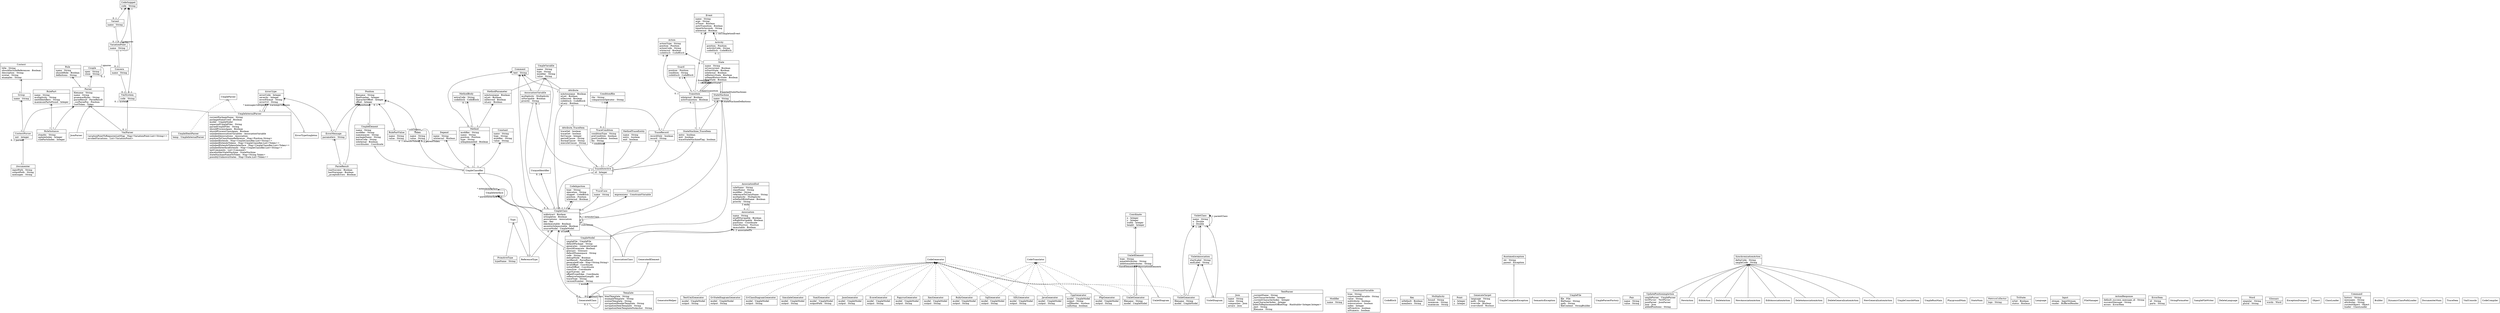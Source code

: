 // Code generated by Umple

digraph "DiagramMaster" {
  size="80,10"
  rankdir="BT"
  node [shape=record; href="javascript:Action.selectClass(\"\N\");"];

  // Class: Documenter
  Documenter [shape=record, label="{Documenter|inputPath\ :\ String\l\
outputPath\ :\ String\l\
messages\ :\ String\l}",
   tooltip="class Documenter
"];

  // Class: Content
  Content [shape=record, label="{Content|title\ :\ String\l\
shouldIncludeReferences\ :\ Boolean\l\
description\ :\ String\l\
syntax\ :\ String\l\
examples\ :\ String\l}",
   tooltip="class Content
"];

  // Class: Group
  Group [shape=record, label="{Group|name\ :\ String\l}",
   tooltip="class Group
"];

  // Class: Parser
  Parser [shape=record, label="{Parser|filename\ :\ String\l\
name\ :\ String\l\
grammarRules\ :\ String\l\
parseResult\ :\ ParseResult\l\
_curParsePos\ :\ Position\l\
rootToken\ :\ Token\l}",
   tooltip="class Parser
* Parses an Umple file (.ump) based on grammar rules.
 
 As parsing is going on \"tokens\" will be created and linked together in a hierarchy fashion based on what was parsed.
"];

  // Class: ContentParser
  ContentParser [shape=record, label="{ContentParser|init\ :\ Integer\l}",
   tooltip="class ContentParser
"];
  ContentParser -> Parser [arrowhead="empty"; samehead="gen"];


  // Class: Template
  Template [shape=record, label="{Template|htmlTemplate\ :\ String\l\
exampleTemplate\ :\ String\l\
syntaxTemplate\ :\ String\l\
navigationHeaderTemplate\ :\ String\l\
navigationItemTemplate\ :\ String\l\
navigationItemTemplateNoAnchor\ :\ String\l}",
   tooltip="class Template
"];

  // Class: GeneratorHelper
  GeneratorHelper [shape=record, label="{GeneratorHelper}",
   tooltip="class GeneratorHelper
"];

  // Class: EcoreGenerator
  EcoreGenerator [shape=record, label="{EcoreGenerator|model\ :\ UmpleModel\l\
output\ :\ String\l}",
   tooltip="class EcoreGenerator
"];
  EcoreGenerator -> CodeGenerator [arrowhead="empty"; samehead="gen"; style=dashed];


  // Class: PapyrusGenerator
  PapyrusGenerator [shape=record, label="{PapyrusGenerator|model\ :\ UmpleModel\l\
output\ :\ String\l}",
   tooltip="class PapyrusGenerator
"];
  PapyrusGenerator -> CodeGenerator [arrowhead="empty"; samehead="gen"; style=dashed];


  // Class: XmiGenerator
  XmiGenerator [shape=record, label="{XmiGenerator|model\ :\ UmpleModel\l\
output\ :\ String\l}",
   tooltip="class XmiGenerator
"];
  XmiGenerator -> CodeGenerator [arrowhead="empty"; samehead="gen"; style=dashed];


  // Class: TextUmlGenerator
  TextUmlGenerator [shape=record, label="{TextUmlGenerator|model\ :\ UmpleModel\l\
output\ :\ String\l}",
   tooltip="class TextUmlGenerator
"];
  TextUmlGenerator -> CodeGenerator [arrowhead="empty"; samehead="gen"; style=dashed];


  // Class: GvStateDiagramGenerator
  GvStateDiagramGenerator [shape=record, label="{GvStateDiagramGenerator|model\ :\ UmpleModel\l\
output\ :\ String\l}",
   tooltip="class GvStateDiagramGenerator
"];
  GvStateDiagramGenerator -> CodeGenerator [arrowhead="empty"; samehead="gen"; style=dashed];


  // Class: GvClassDiagramGenerator
  GvClassDiagramGenerator [shape=record, label="{GvClassDiagramGenerator|model\ :\ UmpleModel\l\
output\ :\ String\l}",
   tooltip="class GvClassDiagramGenerator
"];
  GvClassDiagramGenerator -> CodeGenerator [arrowhead="empty"; samehead="gen"; style=dashed];


  // Class: SimulateGenerator
  SimulateGenerator [shape=record, label="{SimulateGenerator|model\ :\ UmpleModel\l\
output\ :\ String\l}",
   tooltip="class SimulateGenerator
"];
  SimulateGenerator -> CodeGenerator [arrowhead="empty"; samehead="gen"; style=dashed];


  // Class: YumlGenerator
  YumlGenerator [shape=record, label="{YumlGenerator|model\ :\ UmpleModel\l\
outputPath\ :\ String\l}",
   tooltip="class YumlGenerator
"];
  YumlGenerator -> CodeGenerator [arrowhead="empty"; samehead="gen"; style=dashed];


  // Class: JsonGenerator
  JsonGenerator [shape=record, label="{JsonGenerator|model\ :\ UmpleModel\l\
output\ :\ String\l}",
   tooltip="class JsonGenerator
"];
  JsonGenerator -> CodeGenerator [arrowhead="empty"; samehead="gen"; style=dashed];


  // Class: JavaGenerator
  JavaGenerator [shape=record, label="{JavaGenerator|model\ :\ UmpleModel\l\
output\ :\ String\l}",
   tooltip="class JavaGenerator
"];
  JavaGenerator -> CodeGenerator [arrowhead="empty"; samehead="gen"; style=dashed];

  JavaGenerator -> CodeTranslator [arrowhead="empty"; samehead="gen"; style=dashed];


  // Class: CppGenerator
  CppGenerator [shape=record, label="{CppGenerator|model\ :\ UmpleModel\l\
output\ :\ String\l\
callHeader\ :\ boolean\l\
callLttng\ :\ boolean\l}",
   tooltip="class CppGenerator
"];
  CppGenerator -> CodeGenerator [arrowhead="empty"; samehead="gen"; style=dashed];

  CppGenerator -> CodeTranslator [arrowhead="empty"; samehead="gen"; style=dashed];


  // Class: PhpGenerator
  PhpGenerator [shape=record, label="{PhpGenerator|model\ :\ UmpleModel\l\
output\ :\ String\l}",
   tooltip="class PhpGenerator
"];
  PhpGenerator -> CodeGenerator [arrowhead="empty"; samehead="gen"; style=dashed];

  PhpGenerator -> CodeTranslator [arrowhead="empty"; samehead="gen"; style=dashed];


  // Class: RubyGenerator
  RubyGenerator [shape=record, label="{RubyGenerator|model\ :\ UmpleModel\l\
output\ :\ String\l}",
   tooltip="class RubyGenerator
"];
  RubyGenerator -> CodeGenerator [arrowhead="empty"; samehead="gen"; style=dashed];

  RubyGenerator -> CodeTranslator [arrowhead="empty"; samehead="gen"; style=dashed];


  // Class: SqlGenerator
  SqlGenerator [shape=record, label="{SqlGenerator|model\ :\ UmpleModel\l\
output\ :\ String\l}",
   tooltip="class SqlGenerator
"];
  SqlGenerator -> CodeGenerator [arrowhead="empty"; samehead="gen"; style=dashed];

  SqlGenerator -> CodeTranslator [arrowhead="empty"; samehead="gen"; style=dashed];


  // Class: SDLGenerator
  SDLGenerator [shape=record, label="{SDLGenerator|model\ :\ UmpleModel\l\
output\ :\ String\l}",
   tooltip="class SDLGenerator
"];
  SDLGenerator -> CodeGenerator [arrowhead="empty"; samehead="gen"; style=dashed];

  SDLGenerator -> CodeTranslator [arrowhead="empty"; samehead="gen"; style=dashed];


  // Class: JsonParser
  JsonParser [shape=record, label="{JsonParser}",
   tooltip="class JsonParser
"];
  JsonParser -> Parser [arrowhead="empty"; samehead="gen"];


  // Class: Json
  Json [shape=record, label="{Json|name\ :\ String\l\
value\ :\ String\l\
composites\ :\ Json\l\
arrays\ :\ Json\l}",
   tooltip="class Json
"];

  // Class: Couple
  Couple [shape=record, label="{Couple|open\ :\ String\l\
close\ :\ String\l}",
   tooltip="class Couple
"];

  // Class: ParseResult
  ParseResult [shape=record, label="{ParseResult|wasSuccess\ :\ Boolean\l\
hasWarnings\ :\ Boolean\l\
_acceptsErrors\ :\ Boolean\l}",
   tooltip="class ParseResult
* Represents the results of parsing, such as if it was successful, whether it had warnings, etc.
"];

  // Class: ErrorMessage
  ErrorMessage [shape=record, label="{ErrorMessage|parameters\ :\ String\l}",
   tooltip="class ErrorMessage
* Represents an error message, typically used with parsing.
"];

  // Class: ErrorType
  ErrorType [shape=record, label="{ErrorType|errorCode\ :\ Integer\l\
severity\ :\ Integer\l\
errorFormat\ :\ String\l\
errorUrl\ :\ String\l}",
   tooltip="class ErrorType
* Represents an error type, which contains an error code, the severity of the error, etc.
"];

  // Class: ErrorTypeSingleton
  ErrorTypeSingleton [shape=record, label="{ErrorTypeSingleton}",
   tooltip="class ErrorTypeSingleton
"];

  // Class: Token
  Token [shape=record, label="{Token|name\ :\ String\l\
value\ :\ String\l}",
   tooltip="class Token
* Fundamental to all parsing, used in conjunction with rules and their definitions.  As parsing is taking place
 these will indicate what is currently being looked for (such as a class definition or attribute) and helps to keep
 track of the positions that the input parser parsed things at.
"];

  // Class: Position
  Position [shape=record, label="{Position|filename\ :\ String\l\
lineNumber\ :\ Integer\l\
characterOffset\ :\ Integer\l\
offset\ :\ Integer\l}",
   tooltip="class Position
* Used to indicate the coordinates of a position when parsing.  This is done by keeping track of the
 filename, the line number and the corresponding offset on that line number.
"];

  // Class: Rule
  Rule [shape=record, label="{Rule|name\ :\ String\l\
shouldHide\ :\ Boolean\l\
definitions\ :\ String\l}",
   tooltip="class Rule
* Represents a rule, which has a name and contains definitions that describe it.
 
 Examples of this are a class definition.
"];

  // Class: RulePartValue
  RulePartValue [shape=record, label="{RulePartValue|name\ :\ String\l\
value\ :\ String\l}",
   tooltip="class RulePartValue
"];

  // Class: RulePart
  RulePart [shape=record, label="{RulePart|name\ :\ String\l\
multiplicity\ :\ String\l\
nextIdentifiers\ :\ String\l\
maximumPartsFound\ :\ Integer\l}",
   tooltip="class RulePart
"];

  // Class: RuleInstance
  RuleInstance [shape=record, label="{RuleInstance|stopAts\ :\ String\l\
updateIndex\ :\ Integer\l\
rulePartsIndex\ :\ Integer\l}",
   tooltip="class RuleInstance
"];

  // Class: StateMachine
  StateMachine [shape=record, label="{StateMachine|name\ :\ String\l}",
   tooltip="class StateMachine
"];

  // Class: State
  State [shape=record, label="{State|name\ :\ String\l\
isConcurrent\ :\ Boolean\l\
isStartState\ :\ Boolean\l\
isInternal\ :\ Boolean\l\
isHistoryState\ :\ Boolean\l\
isDeepHistoryState\ :\ Boolean\l\
finalState\ :\ Boolean\l}",
   tooltip="class State
"];

  // Class: Activity
  Activity [shape=record, label="{Activity|position\ :\ Position\l\
activityCode\ :\ String\l\
codeblock\ :\ CodeBlock\l}",
   tooltip="class Activity
"];

  // Class: Transition
  Transition [shape=record, label="{Transition|isInternal\ :\ Boolean\l\
autoTransition\ :\ Boolean\l}",
   tooltip="class Transition
"];

  // Class: Action
  Action [shape=record, label="{Action|actionType\ :\ String\l\
position\ :\ Position\l\
actionCode\ :\ String\l\
isInternal\ :\ Boolean\l\
codeblock\ :\ CodeBlock\l}",
   tooltip="class Action
"];

  // Class: Event
  Event [shape=record, label="{Event|name\ :\ String\l\
args\ :\ String\l\
isTimer\ :\ Boolean\l\
autoTransition\ :\ Boolean\l\
timerInSeconds\ :\ String\l\
isInternal\ :\ Boolean\l}",
   tooltip="class Event
"];

  // Class: Guard
  Guard [shape=record, label="{Guard|position\ :\ Position\l\
condition\ :\ String\l\
codeblock\ :\ CodeBlock\l}",
   tooltip="class Guard
"];

  // Class: TextParser
  TextParser [shape=record, label="{TextParser|_currentName\ :\ String\l\
_lastCharacterIndex\ :\ Integer\l\
_currentCharacterIndex\ :\ Integer\l\
_maxCharacterIndex\ :\ Integer\l\
indexToReplacementOffsetMap\ :\ Hashtable&lt;Integer,Integer&gt;\l\
_text\ :\ String\l\
_filename\ :\ String\l}",
   tooltip="class TextParser
* Parses textual input and used in conjunction with the umple parser and internal parser to tokenize the contents of a file such
 as an Umple file.
"];

  // Class: UmletGenerator
  UmletGenerator [shape=record, label="{UmletGenerator|filename\ :\ String\l\
model\ :\ UmpleModel\l}",
   tooltip="class UmletGenerator
"];
  UmletGenerator -> CodeGenerator [arrowhead="empty"; samehead="gen"; style=dashed];


  // Class: UmletDiagram
  UmletDiagram [shape=record, label="{UmletDiagram}",
   tooltip="class UmletDiagram
"];

  // Class: UmletElement
  UmletElement [shape=record, label="{UmletElement|type\ :\ String\l\
panelAttributes\ :\ String\l\
additionalAttributes\ :\ String\l}",
   tooltip="class UmletElement
"];

  // Class: UmpleModel
  UmpleModel [shape=record, label="{UmpleModel|umpleFile\ :\ UmpleFile\l\
defaultPackage\ :\ String\l\
generates\ :\ GenerateTarget\l\
shouldGenerate\ :\ Boolean\l\
glossary\ :\ Glossary\l\
defaultNamespace\ :\ String\l\
code\ :\ String\l\
debugMode\ :\ Boolean\l\
lastResult\ :\ ParseResult\l\
generatedCode\ :\ Map&lt;String,String&gt;\l\
levelOffset\ :\ Coordinate\l\
initialOffset\ :\ Coordinate\l\
classSize\ :\ Coordinate\l\
maxYLevels\ :\ int\l\
offsetFromEdge\ :\ Coordinate\l\
reflexiveSegmentLength\ :\ int\l\
traceType\ :\ String\l\
versionNumber\ :\ String\l}",
   tooltip="class UmpleModel
* The main meta-model of Umple.
 
 The model contains everything that was derived from an Umple file (.ump) when it was parsed such as 
 the classes, attributes, associations, methods, etc that were in it.
 
 Put another way, when an Umple file (.ump) is parsed an Umple model is populated with everything that was parsed from that file.
 
 Because of this it is absolutely critical to understand the model since it is basically the \"root\" of everything.
"];

  // Class: UmpleElement
  UmpleElement [shape=record, label="{UmpleElement|name\ :\ String\l\
modifier\ :\ String\l\
namespaces\ :\ String\l\
packageName\ :\ String\l\
extraCode\ :\ String\l\
isInternal\ :\ Boolean\l\
coordinates\ :\ Coordinate\l}",
   tooltip="class UmpleElement
* An element partaining to an entity with Umple.
"];

  // Class: Method
  Method [shape=record, label="{Method|modifier\ :\ String\l\
name\ :\ String\l\
position\ :\ Position\l\
type\ :\ String\l\
isImplemented\ :\ Boolean\l}",
   tooltip="class Method
* A method which recides inside an Umple Class.
"];

  // Class: Modifier
  Modifier [shape=record, label="{Modifier|name\ :\ String\l}",
   tooltip="class Modifier
"];

  // Class: MethodBody
  MethodBody [shape=record, label="{MethodBody|extraCode\ :\ String\l\
codeblock\ :\ CodeBlock\l}",
   tooltip="class MethodBody
* The contents of a method, such as the code within it.
"];

  // Class: Constant
  Constant [shape=record, label="{Constant|name\ :\ String\l\
type\ :\ String\l\
modifier\ :\ String\l\
value\ :\ String\l}",
   tooltip="class Constant
* Represents a constant.
"];

  // Class: UmpleVariable
  UmpleVariable [shape=record, label="{UmpleVariable|name\ :\ String\l\
type\ :\ String\l\
modifier\ :\ String\l\
value\ :\ String\l}",
   tooltip="class UmpleVariable
Superclass for tracking member variables in all target languages
TODO: Code smell because we have both an association variable and also an association
This class should go and instead AssociationEnd should be the member variable
"];

  // Class: UniqueIdentifier
  UniqueIdentifier [shape=record, label="{UniqueIdentifier}",
   tooltip="class UniqueIdentifier
"];
  UniqueIdentifier -> UmpleVariable [arrowhead="empty"; samehead="gen"];


  // Class: MethodParameter
  MethodParameter [shape=record, label="{MethodParameter|isAutounique\ :\ Boolean\l\
isList\ :\ Boolean\l\
isDerived\ :\ Boolean\l\
isLazy\ :\ Boolean\l}",
   tooltip="class MethodParameter
* Represents a parameter in a method and its various forms.
"];
  MethodParameter -> UmpleVariable [arrowhead="empty"; samehead="gen"];


  // Class: Type
  Type [shape=record, label="{Type}",
   tooltip="class Type
NOT used right now
Type is a simple string
"];

  // Class: PrimitiveType
  PrimitiveType [shape=record, label="{PrimitiveType|typeName\ :\ String\l}",
   tooltip="class PrimitiveType
NOT used right now
"];
  PrimitiveType -> Type [arrowhead="empty"; samehead="gen"];


  // Class: ReferenceType
  ReferenceType [shape=record, label="{ReferenceType}",
   tooltip="class ReferenceType
NOT used right now
"];
  ReferenceType -> Type [arrowhead="empty"; samehead="gen"];


  // Class: ConstraintVariable
  ConstraintVariable [shape=record, label="{ConstraintVariable|type\ :\ String\l\
constrainedVariable\ :\ String\l\
value\ :\ String\l\
isAttribute\ :\ boolean\l\
isAssociation\ :\ boolean\l\
index\ :\ Integer\l\
isPrimitive\ :\ boolean\l\
isNumeric\ :\ boolean\l}",
   tooltip="class ConstraintVariable
Under Development
"];

  // Class: Constraint
  Constraint [shape=record, label="{Constraint|expressions\ :\ ConstraintVariable\l}",
   tooltip="class Constraint
The Constraint object related to Umple Classes
"];

  // Class: CodeBlock
  CodeBlock [shape=record, label="{CodeBlock}",
   tooltip="class CodeBlock
"];

  // Class: CodeInjection
  CodeInjection [shape=record, label="{CodeInjection|type\ :\ String\l\
operation\ :\ String\l\
snippet\ :\ CodeBlock\l\
position\ :\ Position\l\
isInternal\ :\ Boolean\l}",
   tooltip="class CodeInjection
"];

  // Class: Key
  Key [shape=record, label="{Key|isDefault\ :\ Boolean\l\
members\ :\ String\l}",
   tooltip="class Key
"];

  // Class: UmpleClassifier
  UmpleClassifier [shape=record, label="{UmpleClassifier}",
   tooltip="class UmpleClassifier
* Represents an Umple classifier.
"];
  UmpleClassifier -> UmpleElement [arrowhead="empty"; samehead="gen"];


  // Class: UmpleInterface
  UmpleInterface [shape=record, label="{UmpleInterface}",
   tooltip="class UmpleInterface
* Represents an Umple interface.
"];
  UmpleInterface -> UmpleClassifier [arrowhead="empty"; samehead="gen"];


  // Class: UmpleClass
  UmpleClass [shape=record, label="{UmpleClass|isAbstract\ :\ Boolean\l\
isSingleton\ :\ Boolean\l\
associations\ :\ Association\l\
key\ :\ Key\l\
iAmImmutable\ :\ Boolean\l\
ancestorIsImmutable\ :\ Boolean\l\
sourceModel\ :\ UmpleModel\l}",
   tooltip="class UmpleClass
* Represents an Umple class which can contain attributes, associations and methods.
"];
  UmpleClass -> UmpleClassifier [arrowhead="empty"; samehead="gen"];


  // Class: Depend
  Depend [shape=record, label="{Depend|name\ :\ String\l\
isInternal\ :\ Boolean\l}",
   tooltip="class Depend
"];

  // Class: AssociationClass
  AssociationClass [shape=record, label="{AssociationClass}",
   tooltip="class AssociationClass
"];
  AssociationClass -> UmpleClass [arrowhead="empty"; samehead="gen"];


  // Class: Attribute
  Attribute [shape=record, label="{Attribute|isAutounique\ :\ Boolean\l\
isList\ :\ Boolean\l\
isDerived\ :\ Boolean\l\
codeblock\ :\ CodeBlock\l\
isLazy\ :\ Boolean\l}",
   tooltip="class Attribute
* Represents an attribute.
"];
  Attribute -> UmpleVariable [arrowhead="empty"; samehead="gen"];


  // Class: Association
  Association [shape=record, label="{Association|name\ :\ String\l\
isLeftNavigable\ :\ Boolean\l\
isRightNavigable\ :\ Boolean\l\
positions\ :\ Coordinate\l\
tokenPosition\ :\ Position\l\
immutable\ :\ Boolean\l}",
   tooltip="class Association
* Represents an association, typically between two Umple classes (1-1, 1-*, *-1, etc).
"];

  // Class: AssociationEnd
  AssociationEnd [shape=record, label="{AssociationEnd|roleName\ :\ String\l\
className\ :\ String\l\
modifier\ :\ String\l\
referenceToClassName\ :\ String\l\
multiplicity\ :\ Multiplicity\l\
isDefaultRoleName\ :\ Boolean\l\
priority\ :\ String\l}",
   tooltip="class AssociationEnd
TODO: Code smell referenceToClassName is a duplication, can access via the association
Create a derived attribute otherend (the other AssociationEnd)
"];

  // Class: AssociationVariable
  AssociationVariable [shape=record, label="{AssociationVariable|multiplicity\ :\ Multiplicity\l\
isNavigable\ :\ Boolean\l\
priority\ :\ String\l}",
   tooltip="class AssociationVariable
TODO: Code smell. Should be replaced by the 'otherEnd' of the AssociationEnd
"];
  AssociationVariable -> UmpleVariable [arrowhead="empty"; samehead="gen"];


  // Class: Multiplicity
  Multiplicity [shape=record, label="{Multiplicity|bound\ :\ String\l\
minimum\ :\ String\l\
maximum\ :\ String\l}",
   tooltip="class Multiplicity
TODO: extract derived attributes from Umple_Code.ump (getLowerBound etc.)
"];

  // Class: GeneratedElement
  GeneratedElement [shape=record, label="{GeneratedElement}",
   tooltip="class GeneratedElement
TODO: Code smell: This duplicates the structure of the class from UmpleClass
This is a problem for model-to-model transformations
Should be abolished
"];

  // Class: GeneratedClass
  GeneratedClass [shape=record, label="{GeneratedClass}",
   tooltip="class GeneratedClass
* Represents a class that is generated from an Umple class, such as a Java or Cpp class.
"];
  GeneratedClass -> GeneratedElement [arrowhead="empty"; samehead="gen"];


  // Class: Point
  Point [shape=record, label="{Point|x\ :\ Integer\l\
y\ :\ Integer\l}",
   tooltip="class Point
class GeneratedInterface
{
isA GeneratedElement;
//code = null;
* -> 1 UmpleModel model;
0..1 -> 1 UmpleInterface uInterface;
}
"];

  // Class: Coordinate
  Coordinate [shape=record, label="{Coordinate|x\ :\ Integer\l\
y\ :\ Integer\l\
width\ :\ Integer\l\
height\ :\ Integer\l}",
   tooltip="class Coordinate
"];

  // Class: Comment
  Comment [shape=record, label="{Comment|text\ :\ String\l}",
   tooltip="class Comment
* Represents a comment, such as those found around classes, methods, attributes and associations.
"];

  // Class: GenerateTarget
  GenerateTarget [shape=record, label="{GenerateTarget|language\ :\ String\l\
path\ :\ String\l\
override\ :\ Boolean\l\
overrideAll\ :\ Boolean\l}",
   tooltip="class GenerateTarget
* Represents the generation target, such as what the generated output language will be.
"];

  // Class: TraceCondition
  TraceCondition [shape=record, label="{TraceCondition|conditionType\ :\ String\l\
preCondition\ :\ boolean\l\
postCondition\ :\ boolean\l\
lhs\ :\ String\l}",
   tooltip="class TraceCondition
"];

  // Class: ConditionRhs
  ConditionRhs [shape=record, label="{ConditionRhs|rhs\ :\ String\l\
comparisonOperator\ :\ String\l}",
   tooltip="class ConditionRhs
"];

  // Class: TraceRecord
  TraceRecord [shape=record, label="{TraceRecord|recordOnly\ :\ boolean\l\
record\ :\ String\l}",
   tooltip="class TraceRecord
"];

  // Class: MethodTraceEntity
  MethodTraceEntity [shape=record, label="{MethodTraceEntity|name\ :\ String\l\
entry\ :\ boolean\l\
exit\ :\ boolean\l}",
   tooltip="class MethodTraceEntity
"];

  // Class: TraceDirective
  TraceDirective [shape=record, label="{TraceDirective|id\ :\ Integer\l}",
   tooltip="class TraceDirective
"];

  // Class: Attribute_TraceItem
  Attribute_TraceItem [shape=record, label="{Attribute_TraceItem|traceSet\ :\ boolean\l\
traceGet\ :\ boolean\l\
forClause\ :\ Integer\l\
periodClause\ :\ String\l\
duringClause\ :\ String\l\
executeClause\ :\ String\l}",
   tooltip="class Attribute_TraceItem
"];

  // Class: StateMachine_TraceItem
  StateMachine_TraceItem [shape=record, label="{StateMachine_TraceItem|entry\ :\ boolean\l\
exit\ :\ boolean\l\
traceStateMachineFlag\ :\ boolean\l}",
   tooltip="class StateMachine_TraceItem
"];

  // Class: TraceCase
  TraceCase [shape=record, label="{TraceCase|name\ :\ String\l}",
   tooltip="class TraceCase
"];

  // Class: RuntimeException
  RuntimeException [shape=record, label="{RuntimeException|str\ :\ String\l\
parent\ :\ Exception\l}",
   tooltip="class RuntimeException
"];

  // Class: UmpleCompilerException
  UmpleCompilerException [shape=record, label="{UmpleCompilerException}",
   tooltip="class UmpleCompilerException
"];
  UmpleCompilerException -> RuntimeException [arrowhead="empty"; samehead="gen"];


  // Class: SemanticException
  SemanticException [shape=record, label="{SemanticException}",
   tooltip="class SemanticException
"];

  // Class: UmpleFile
  UmpleFile [shape=record, label="{UmpleFile|file\ :\ File\l\
fileName\ :\ String\l\
path\ :\ String\l\
fileContent\ :\ StringBuilder\l}",
   tooltip="class UmpleFile
TODO: Users of this can most likely just use File, so this could be refactored out
"];

  // Class: UmpleParserFactory
  UmpleParserFactory [shape=record, label="{UmpleParserFactory}",
   tooltip="class UmpleParserFactory
"];

  // Class: UmpleInternalParser
  UmpleInternalParser [shape=record, label="{UmpleInternalParser|currentPackageName\ :\ String\l\
packageNameUsed\ :\ Boolean\l\
model\ :\ UmpleModel\l\
unparsedUmpleFiles\ :\ String\l\
parsedUmpleFiles\ :\ String\l\
shouldProcessAgain\ :\ Boolean\l\
shouldProcessClassAgain\ :\ Boolean\l\
unlinkedAssociationVariables\ :\ AssociationVariable\l\
unlinkedAssociations\ :\ Association\l\
positionToClassNameReference\ :\ Map&lt;Position,String&gt;\l\
unlinkedExtends\ :\ Map&lt;UmpleClassifier,List&lt;String&gt;&gt;\l\
unlinkedExtendsTokens\ :\ Map&lt;UmpleClassifier,List&lt;Token&gt;&gt;\l\
unlinkedExtendsTokensInterface\ :\ Map&lt;UmpleClassifier,List&lt;Token&gt;&gt;\l\
unlinkedInterfaceExtends\ :\ Map&lt;UmpleClassifier,List&lt;String&gt;&gt;\l\
lastComments\ :\ List&lt;Comment&gt;\l\
placeholderStateMachine\ :\ StateMachine\l\
stateMachineNameToToken\ :\ Map&lt;String,Token&gt;\l\
possiblyUnknownStates\ :\ Map&lt;State,List&lt;Token&gt;&gt;\l}",
   tooltip="class UmpleInternalParser
Copyright: All contributers to the Umple Project

This file is made available subject to the open source license found at:
http://umple.org/license
This is our internal parser implementation for the Umple language.  It uses
a generic Parser that can read an external EBNF grammar file, and then populate
an abstract syntax tree.

The work of the UmpleInternalParser is 

a) The grammar definition (defined externally in *.grammar files)
b) Analyzing the AST to populate an Umple meta model instance
c) Delegating to our code generator to produce the necessary artifacts (i.e. Java / PHP / Ruby code)

Please refer to UmpleInternalParser_Code.ump for implementation details.
@umplesource /Users/tcl/Documents/7--Research/2-CRuiSE/codebase/googleumple/umple/cruise.umple/src/UmpleInternalParser.ump 11
"];
  UmpleInternalParser -> Parser [arrowhead="empty"; samehead="gen"];

  UmpleInternalParser -> UmpleParser [arrowhead="empty"; samehead="gen"; style=dashed];


  // Class: Pair
  Pair [shape=record, label="{Pair|name\ :\ String\l\
value\ :\ String\l}",
   tooltip="class Pair
Simple name-value pair used in the Umple Parser
@umplesource /Users/tcl/Documents/7--Research/2-CRuiSE/codebase/googleumple/umple/cruise.umple/src/UmpleInternalParser.ump 52
"];

  // Class: UmpleXtextParser
  UmpleXtextParser [shape=record, label="{UmpleXtextParser|temp\ :\ UmpleInternalParser\l}",
   tooltip="class UmpleXtextParser
"];
  UmpleXtextParser -> UmpleParser [arrowhead="empty"; samehead="gen"; style=dashed];


  // Class: SynchronizationAction
  SynchronizationAction [shape=record, label="{SynchronizationAction|deltaCode\ :\ String\l\
umpleCode\ :\ String\l}",
   tooltip="class SynchronizationAction
"];

  // Class: UpdatePositioningAction
  UpdatePositioningAction [shape=record, label="{UpdatePositioningAction|umpleParser\ :\ UmpleParser\l\
textParser\ :\ TextParser\l\
jsonParser\ :\ JsonParser\l\
json\ :\ Json\l\
addedPositions\ :\ String\l}",
   tooltip="class UpdatePositioningAction
"];
  UpdatePositioningAction -> SynchronizationAction [arrowhead="empty"; samehead="gen"];


  // Class: NewAction
  NewAction [shape=record, label="{NewAction}",
   tooltip="class NewAction
"];
  NewAction -> SynchronizationAction [arrowhead="empty"; samehead="gen"];


  // Class: EditAction
  EditAction [shape=record, label="{EditAction}",
   tooltip="class EditAction
"];
  EditAction -> SynchronizationAction [arrowhead="empty"; samehead="gen"];


  // Class: DeleteAction
  DeleteAction [shape=record, label="{DeleteAction}",
   tooltip="class DeleteAction
"];
  DeleteAction -> SynchronizationAction [arrowhead="empty"; samehead="gen"];


  // Class: NewAssociationAction
  NewAssociationAction [shape=record, label="{NewAssociationAction}",
   tooltip="class NewAssociationAction
"];
  NewAssociationAction -> SynchronizationAction [arrowhead="empty"; samehead="gen"];


  // Class: EditAssociationAction
  EditAssociationAction [shape=record, label="{EditAssociationAction}",
   tooltip="class EditAssociationAction
"];
  EditAssociationAction -> SynchronizationAction [arrowhead="empty"; samehead="gen"];


  // Class: DeleteAssociationAction
  DeleteAssociationAction [shape=record, label="{DeleteAssociationAction}",
   tooltip="class DeleteAssociationAction
"];
  DeleteAssociationAction -> SynchronizationAction [arrowhead="empty"; samehead="gen"];


  // Class: DeleteGeneralizationAction
  DeleteGeneralizationAction [shape=record, label="{DeleteGeneralizationAction}",
   tooltip="class DeleteGeneralizationAction
"];
  DeleteGeneralizationAction -> SynchronizationAction [arrowhead="empty"; samehead="gen"];


  // Class: NewGeneralizationAction
  NewGeneralizationAction [shape=record, label="{NewGeneralizationAction}",
   tooltip="class NewGeneralizationAction
"];
  NewGeneralizationAction -> SynchronizationAction [arrowhead="empty"; samehead="gen"];


  // Class: VioletGenerator
  VioletGenerator [shape=record, label="{VioletGenerator|filename\ :\ String\l\
model\ :\ UmpleModel\l}",
   tooltip="class VioletGenerator
"];
  VioletGenerator -> CodeGenerator [arrowhead="empty"; samehead="gen"; style=dashed];


  // Class: VioletDiagram
  VioletDiagram [shape=record, label="{VioletDiagram}",
   tooltip="class VioletDiagram
"];

  // Class: VioletClass
  VioletClass [shape=record, label="{VioletClass|name\ :\ String\l\
x\ :\ Double\l\
y\ :\ Double\l}",
   tooltip="class VioletClass
"];

  // Class: VioletAssociation
  VioletAssociation [shape=record, label="{VioletAssociation|startLabel\ :\ String\l\
endLabel\ :\ String\l}",
   tooltip="class VioletAssociation
"];

  // Class: VmlSystem
  VmlSystem [shape=record, label="{VmlSystem|code\ :\ String\l}",
   tooltip="class VmlSystem
"];

  // Class: Concern
  Concern [shape=record, label="{Concern|name\ :\ String\l}",
   tooltip="class Concern
POSITION INFORMATION
"];

  // Class: VariationPoint
  VariationPoint [shape=record, label="{VariationPoint|name\ :\ String\l}",
   tooltip="class VariationPoint
"];

  // Class: Variant
  Variant [shape=record, label="{Variant|name\ :\ String\l}",
   tooltip="class Variant
"];

  // Class: CodeSnippet
  CodeSnippet [shape=record, label="{CodeSnippet|code\ :\ String\l}",
   tooltip="class CodeSnippet
"];

  // Class: VmlParser
  VmlParser [shape=record, label="{VmlParser|variationPointToRequiresListMap\ :\ Map&lt;VariationPoint,List&lt;String&gt;&gt;\l\
invokedVariations\ :\ List&lt;VariationPoint&gt;\l}",
   tooltip="class VmlParser
"];
  VmlParser -> Parser [arrowhead="empty"; samehead="gen"];


  // Class: UmpleConsoleMain
  UmpleConsoleMain [shape=record, label="{UmpleConsoleMain}",
   tooltip="class UmpleConsoleMain
"];

  // Class: UmpleRunMain
  UmpleRunMain [shape=record, label="{UmpleRunMain}",
   tooltip="class UmpleRunMain
"];

  // Class: PlaygroundMain
  PlaygroundMain [shape=record, label="{PlaygroundMain}",
   tooltip="class PlaygroundMain
TODO: Code smell - rename?
Text to diagram merging tool used by UmpleOnline
"];

  // Class: StatsMain
  StatsMain [shape=record, label="{StatsMain}",
   tooltip="class StatsMain
"];

  // Class: MetricsCollector
  MetricsCollector [shape=record, label="{MetricsCollector|logs\ :\ String\l}",
   tooltip="class MetricsCollector
"];

  // Class: TriState
  TriState [shape=record, label="{TriState|isSet\ :\ Boolean\l\
status\ :\ Boolean\l}",
   tooltip="class TriState
"];

  // Class: Language
  Language [shape=record, label="{Language}",
   tooltip="class Language
"];

  // Class: Input
  Input [shape=record, label="{Input|stream\ :\ InputStream\l\
reader\ :\ BufferedReader\l}",
   tooltip="class Input
"];

  // Class: FileManager
  FileManager [shape=record, label="{FileManager}",
   tooltip="class FileManager
"];

  // Class: ActionResponse
  ActionResponse [shape=record, label="{ActionResponse|default_success_message_id\ :\ String\l\
successMessage\ :\ String\l\
errors\ :\ ErrorItem\l}",
   tooltip="class ActionResponse
"];

  // Class: ErrorItem
  ErrorItem [shape=record, label="{ErrorItem|id\ :\ String\l\
parts\ :\ String\l}",
   tooltip="class ErrorItem
"];

  // Class: StringFormatter
  StringFormatter [shape=record, label="{StringFormatter}",
   tooltip="class StringFormatter
"];

  // Class: SampleFileWriter
  SampleFileWriter [shape=record, label="{SampleFileWriter}",
   tooltip="class SampleFileWriter
"];

  // Class: DeleteLanguage
  DeleteLanguage [shape=record, label="{DeleteLanguage}",
   tooltip="class DeleteLanguage
"];

  // Class: Word
  Word [shape=record, label="{Word|singular\ :\ String\l\
plural\ :\ String\l}",
   tooltip="class Word
"];

  // Class: Glossary
  Glossary [shape=record, label="{Glossary|words\ :\ Word\l}",
   tooltip="class Glossary
"];

  // Class: ExceptionDumper
  ExceptionDumper [shape=record, label="{ExceptionDumper}",
   tooltip="class ExceptionDumper
"];

  // Class: Object
  Object [shape=record, label="{Object}",
   tooltip="class Object
"];

  // Class: ClassLoader
  ClassLoader [shape=record, label="{ClassLoader}",
   tooltip="class ClassLoader
"];

  // Class: Command
  Command [shape=record, label="{Command|history\ :\ String\l\
messages\ :\ String\l\
attributes\ :\ String\l\
currentObject\ :\ Object\l\
loader\ :\ ClassLoader\l}",
   tooltip="class Command
"];

  // Class: Builder
  Builder [shape=record, label="{Builder}",
   tooltip="class Builder
"];

  // Class: DynamicClassPathLoader
  DynamicClassPathLoader [shape=record, label="{DynamicClassPathLoader}",
   tooltip="class DynamicClassPathLoader
"];

  // Class: DocumenterMain
  DocumenterMain [shape=record, label="{DocumenterMain}",
   tooltip="class DocumenterMain
"];

  // Class: TraceItem
  TraceItem [shape=record, label="{TraceItem}",
   tooltip="class TraceItem
"];

  // Class: VmlConsole
  VmlConsole [shape=record, label="{VmlConsole}",
   tooltip="class VmlConsole
"];

  // Class: CodeCompiler
  CodeCompiler [shape=record, label="{CodeCompiler}",
   tooltip="class CodeCompiler
"];

  // All associations
  Documenter -> ContentParser [dir="forward", arrowhead="open", taillabel="1 ", headlabel="0..1 parser"];
  Group -> Content [dir="forward", arrowhead="open", taillabel="1 ", headlabel="* "];
  Parser -> Rule [dir="forward", arrowhead="open", taillabel="* ", headlabel="* "];
  Parser -> Couple [dir="forward", arrowhead="open", taillabel="* ", headlabel="* "];
  ContentParser -> Group [dir="forward", arrowhead="open", taillabel="1 ", headlabel="* "];
  Couple -> Couple [dir="none", taillabel="0..1 ", headlabel="* ignores"];
  ParseResult -> Position [dir="forward", arrowhead="open", taillabel="* ", headlabel="0..1 "];
  ParseResult -> ErrorMessage [dir="forward", arrowhead="open", taillabel="* ", headlabel="* "];
  ErrorMessage -> ErrorType [dir="forward", arrowhead="open", taillabel="* ", headlabel="1 "];
  ErrorMessage -> Position [dir="forward", arrowhead="open", taillabel="* ", headlabel="1 "];
  ErrorTypeSingleton -> ErrorType [dir="forward", arrowhead="open", taillabel="1 ", headlabel="* "];
  Token -> Token [dir="none", taillabel="0..1 parentToken", headlabel="* subTokens"];
  Token -> Position [dir="forward", arrowhead="open", taillabel="* ", headlabel="0..1 "];
  RulePartValue -> Position [dir="forward", arrowhead="open", taillabel="* ", headlabel="0..1 "];
  RuleInstance -> RulePart [dir="forward", arrowhead="open", taillabel="* ", headlabel="* "];
  RuleInstance -> Parser [dir="forward", arrowhead="open", taillabel="* ", headlabel="1 "];
  StateMachine -> UmpleClass [dir="none", taillabel="* ", headlabel="0..1 "];
  StateMachine -> State [dir="none", taillabel="* nestedStateMachines", headlabel="0..1 parentState"];
  State -> Activity [dir="none", taillabel="1 ", headlabel="0..1 "];
  State -> Action [dir="forward", arrowhead="open", taillabel="0..1 ", headlabel="* "];
  State -> StateMachine [dir="none", taillabel="* ", headlabel="1 "];
  Activity -> Event [dir="forward", arrowhead="open", taillabel="* ", headlabel="0..1 onCompletionEvent"];
  Transition -> Event [dir="forward", arrowhead="open", taillabel="* ", headlabel="0..1 "];
  Transition -> State [dir="none", taillabel="* ", headlabel="1 fromState"];
  Transition -> State [dir="none", taillabel="* nextTransition", headlabel="1 nextState"];
  Transition -> Guard [dir="forward", arrowhead="open", taillabel="* ", headlabel="0..1 "];
  Transition -> Action [dir="forward", arrowhead="open", taillabel="0..1 ", headlabel="0..1 "];
  UmletGenerator -> UmletElement [dir="forward", arrowhead="open", taillabel="* ", headlabel="* classElements"];
  UmletGenerator -> UmletElement [dir="forward", arrowhead="open", taillabel="* ", headlabel="* associationElements"];
  UmletDiagram -> UmletElement [dir="none", taillabel="* ", headlabel="* "];
  UmletElement -> Coordinate [dir="forward", arrowhead="open", taillabel="* ", headlabel="1 "];
  UmpleModel -> Association [dir="forward", arrowhead="open", taillabel="1 ", headlabel="* "];
  UmpleModel -> UmpleClass [dir="forward", arrowhead="open", taillabel="1 ", headlabel="* "];
  UmpleModel -> StateMachine [dir="forward", arrowhead="open", taillabel="1 ", headlabel="* stateMachineDefinitions"];
  UmpleModel -> UmpleInterface [dir="forward", arrowhead="open", taillabel="1 ", headlabel="* "];
  UmpleElement -> Position [dir="forward", arrowhead="open", taillabel="1 ", headlabel="* positions"];
  Method -> MethodParameter [dir="forward", arrowhead="open", taillabel="1 ", headlabel="* "];
  Method -> MethodBody [dir="forward", arrowhead="open", taillabel="1 ", headlabel="0..1 "];
  Method -> Comment [dir="forward", arrowhead="open", taillabel="1 ", headlabel="* "];
  ReferenceType -> UmpleClass [dir="forward", arrowhead="open", taillabel="* ", headlabel="0..1 "];
  ReferenceType -> UmpleInterface [dir="forward", arrowhead="open", taillabel="* ", headlabel="0..1 "];
  CodeInjection -> UmpleClass [dir="forward", arrowhead="open", taillabel="* ", headlabel="1 "];
  UmpleClassifier -> Method [dir="forward", arrowhead="open", taillabel="1 ", headlabel="* "];
  UmpleClassifier -> Depend [dir="forward", arrowhead="open", taillabel="* ", headlabel="* "];
  UmpleClassifier -> Constant [dir="forward", arrowhead="open", taillabel="1 ", headlabel="* "];
  UmpleClassifier -> Token [dir="forward", arrowhead="open", taillabel="* ", headlabel="0..1 extendsToken"];
  UmpleInterface -> UmpleInterface [dir="forward", arrowhead="open", taillabel="* ", headlabel="* extendsInterface"];
  UmpleClass -> CodeInjection [dir="forward", arrowhead="open", taillabel="1 ", headlabel="* "];
  UmpleClass -> Constraint [dir="forward", arrowhead="open", taillabel="1 ", headlabel="* "];
  UmpleClass -> UmpleClass [dir="none", taillabel="* subclasses", headlabel="0..1 extendsClass"];
  UmpleClass -> UmpleInterface [dir="forward", arrowhead="open", taillabel="* ", headlabel="* parentInterface"];
  UmpleClass -> UniqueIdentifier [dir="forward", arrowhead="open", taillabel="1 ", headlabel="0..1 "];
  UmpleClass -> Attribute [dir="none", taillabel="1 ", headlabel="* "];
  UmpleClass -> AssociationVariable [dir="none", taillabel="0..1 ", headlabel="* "];
  UmpleClass -> Comment [dir="forward", arrowhead="open", taillabel="1 ", headlabel="* "];
  UmpleClass -> TraceDirective [dir="none", taillabel="0..1 ", headlabel="* "];
  UmpleClass -> TraceCase [dir="none", taillabel="0..1 ", headlabel="* "];
  AssociationClass -> Association [dir="forward", arrowhead="open", taillabel="1 ", headlabel="0..2 associatedTo"];
  Attribute -> Comment [dir="forward", arrowhead="open", taillabel="1 ", headlabel="* "];
  Association -> AssociationEnd [dir="none", taillabel="0..1 ", headlabel="2 ends"];
  AssociationVariable -> Comment [dir="forward", arrowhead="open", taillabel="1 ", headlabel="* "];
  GeneratedClass -> UmpleModel [dir="forward", arrowhead="open", taillabel="* ", headlabel="1 model"];
  GeneratedClass -> UmpleClass [dir="forward", arrowhead="open", taillabel="0..1 ", headlabel="1 uClass"];
  GeneratedClass -> GeneratedClass [dir="forward", arrowhead="open", taillabel="0..1 ", headlabel="0..1 parentClass"];
  TraceCondition -> ConditionRhs [dir="forward", arrowhead="open", taillabel="0..1 ", headlabel="1 rhs"];
  TraceRecord -> Attribute [dir="none", taillabel="* ", headlabel="* "];
  TraceRecord -> StateMachine [dir="none", taillabel="* ", headlabel="* "];
  TraceDirective -> Attribute_TraceItem [dir="none", taillabel="1 ", headlabel="* "];
  TraceDirective -> StateMachine_TraceItem [dir="none", taillabel="* ", headlabel="* "];
  TraceDirective -> MethodTraceEntity [dir="none", taillabel="* ", headlabel="* "];
  TraceDirective -> AssociationVariable [dir="none", taillabel="0..1 ", headlabel="0..1 "];
  TraceDirective -> TraceCondition [dir="forward", arrowhead="open", taillabel="1 ", headlabel="* condition"];
  TraceDirective -> TraceRecord [dir="none", taillabel="1 ", headlabel="0..1 "];
  Attribute_TraceItem -> Attribute [dir="none", taillabel="* ", headlabel="* "];
  StateMachine_TraceItem -> StateMachine [dir="none", taillabel="* ", headlabel="0..1 "];
  StateMachine_TraceItem -> Transition [dir="none", taillabel="* ", headlabel="0..1 "];
  TraceCase -> TraceDirective [dir="none", taillabel="* ", headlabel="* "];
  UmpleInternalParser -> ErrorType [dir="forward", arrowhead="open", taillabel="1 ", headlabel="* messagesToExpect"];
  UmpleInternalParser -> ErrorType [dir="forward", arrowhead="open", taillabel="1 ", headlabel="* warningsToIgnore"];
  VioletGenerator -> VioletClass [dir="forward", arrowhead="open", taillabel="* ", headlabel="* "];
  VioletGenerator -> VioletAssociation [dir="forward", arrowhead="open", taillabel="* ", headlabel="* "];
  VioletDiagram -> VioletClass [dir="forward", arrowhead="open", taillabel="1 ", headlabel="* "];
  VioletDiagram -> VioletAssociation [dir="forward", arrowhead="open", taillabel="1 ", headlabel="* "];
  VioletClass -> VioletClass [dir="forward", arrowhead="open", taillabel="* ", headlabel="0..1 parentClass"];
  VioletAssociation -> VioletClass [dir="forward", arrowhead="open", taillabel="* ", headlabel="1..2 "];
  VmlSystem -> CodeSnippet [dir="forward", arrowhead="open", taillabel="0..1 ", headlabel="* "];
  VmlSystem -> Concern [dir="none", taillabel="0..1 ", headlabel="* "];
  Concern -> VariationPoint [dir="none", taillabel="0..1 ", headlabel="* "];
  VariationPoint -> CodeSnippet [dir="forward", arrowhead="open", taillabel="0..1 ", headlabel="0..1 "];
  VariationPoint -> Variant [dir="none", taillabel="0..1 ", headlabel="* "];
  VariationPoint -> VariationPoint [dir="forward", arrowhead="open", taillabel="* ", headlabel="* requires"];
  Variant -> CodeSnippet [dir="forward", arrowhead="open", taillabel="0..1 ", headlabel="0..1 "];
  VmlParser -> VmlSystem [dir="forward", arrowhead="open", taillabel="0..1 ", headlabel="0..1 system"];
}
